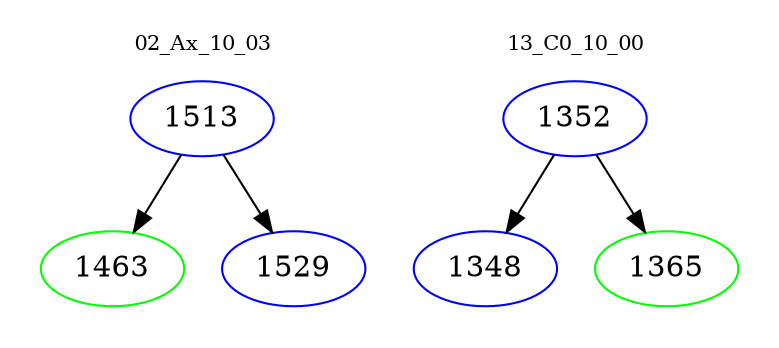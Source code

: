 digraph{
subgraph cluster_0 {
color = white
label = "02_Ax_10_03";
fontsize=10;
T0_1513 [label="1513", color="blue"]
T0_1513 -> T0_1463 [color="black"]
T0_1463 [label="1463", color="green"]
T0_1513 -> T0_1529 [color="black"]
T0_1529 [label="1529", color="blue"]
}
subgraph cluster_1 {
color = white
label = "13_C0_10_00";
fontsize=10;
T1_1352 [label="1352", color="blue"]
T1_1352 -> T1_1348 [color="black"]
T1_1348 [label="1348", color="blue"]
T1_1352 -> T1_1365 [color="black"]
T1_1365 [label="1365", color="green"]
}
}
